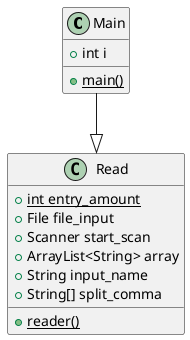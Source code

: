 @startuml
'https://plantuml.com/class-diagram

class Main
class Read

Main --|> Read

class Read {
    {static} +int entry_amount
    +File file_input
    +Scanner start_scan
    +ArrayList<String> array
    +String input_name
    +String[] split_comma
    {static} +reader()
}

class Main {
    +int i
    {static} +main()
}

@enduml